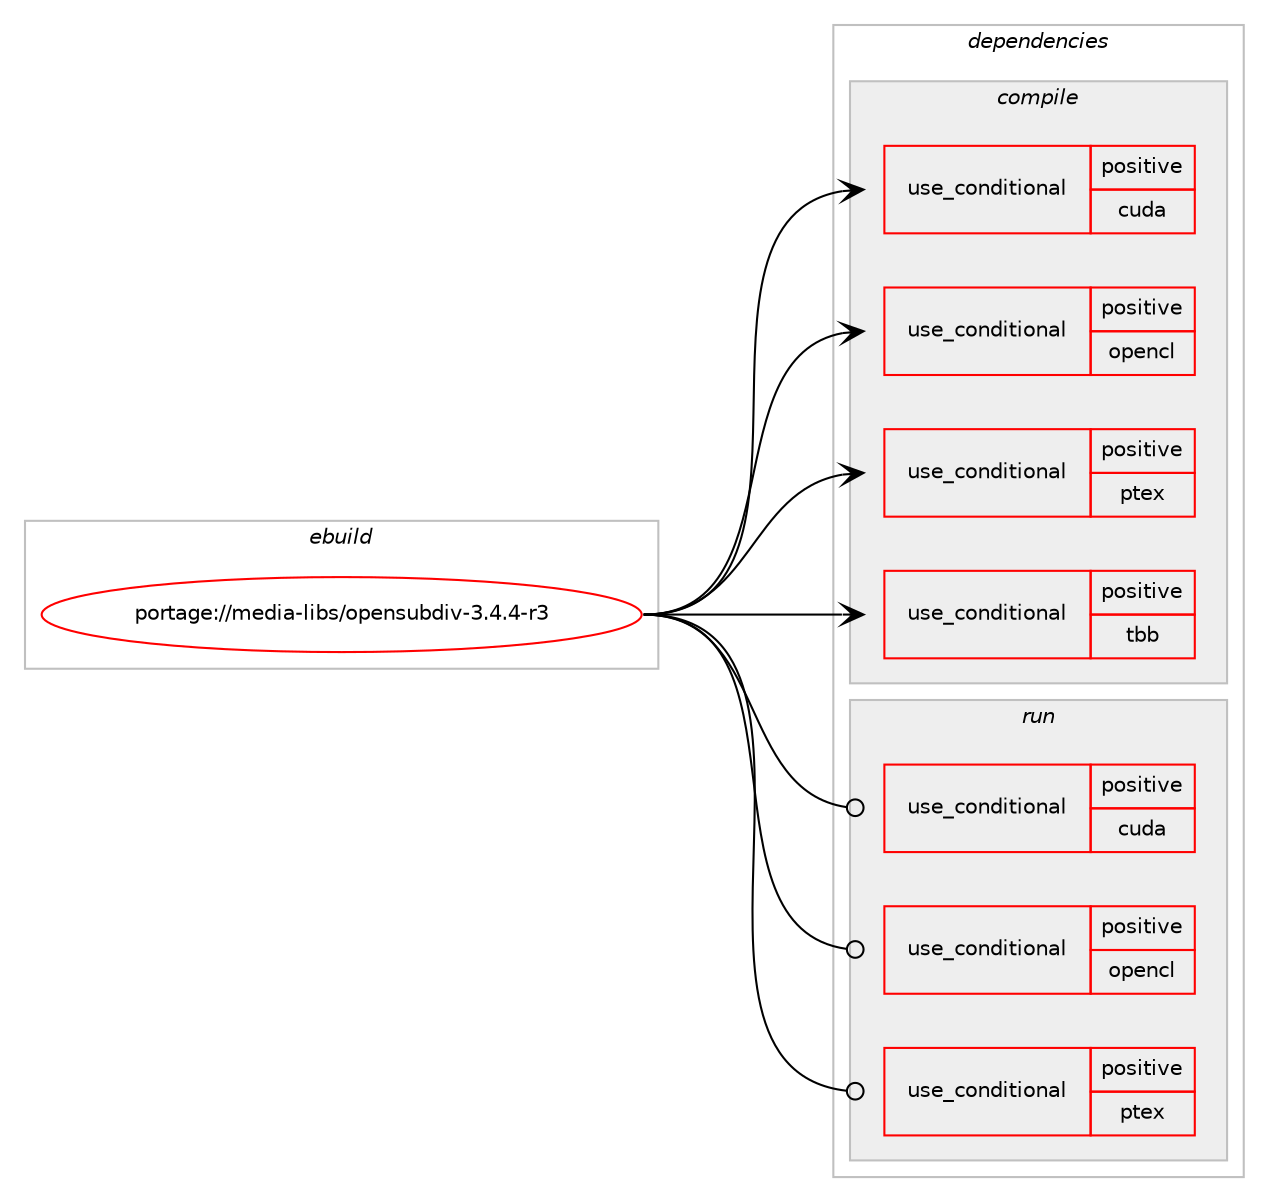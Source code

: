 digraph prolog {

# *************
# Graph options
# *************

newrank=true;
concentrate=true;
compound=true;
graph [rankdir=LR,fontname=Helvetica,fontsize=10,ranksep=1.5];#, ranksep=2.5, nodesep=0.2];
edge  [arrowhead=vee];
node  [fontname=Helvetica,fontsize=10];

# **********
# The ebuild
# **********

subgraph cluster_leftcol {
color=gray;
rank=same;
label=<<i>ebuild</i>>;
id [label="portage://media-libs/opensubdiv-3.4.4-r3", color=red, width=4, href="../media-libs/opensubdiv-3.4.4-r3.svg"];
}

# ****************
# The dependencies
# ****************

subgraph cluster_midcol {
color=gray;
label=<<i>dependencies</i>>;
subgraph cluster_compile {
fillcolor="#eeeeee";
style=filled;
label=<<i>compile</i>>;
subgraph cond75431 {
dependency158205 [label=<<TABLE BORDER="0" CELLBORDER="1" CELLSPACING="0" CELLPADDING="4"><TR><TD ROWSPAN="3" CELLPADDING="10">use_conditional</TD></TR><TR><TD>positive</TD></TR><TR><TD>cuda</TD></TR></TABLE>>, shape=none, color=red];
# *** BEGIN UNKNOWN DEPENDENCY TYPE (TODO) ***
# dependency158205 -> package_dependency(portage://media-libs/opensubdiv-3.4.4-r3,install,no,dev-util,nvidia-cuda-toolkit,none,[,,],any_different_slot,[])
# *** END UNKNOWN DEPENDENCY TYPE (TODO) ***

}
id:e -> dependency158205:w [weight=20,style="solid",arrowhead="vee"];
subgraph cond75432 {
dependency158206 [label=<<TABLE BORDER="0" CELLBORDER="1" CELLSPACING="0" CELLPADDING="4"><TR><TD ROWSPAN="3" CELLPADDING="10">use_conditional</TD></TR><TR><TD>positive</TD></TR><TR><TD>opencl</TD></TR></TABLE>>, shape=none, color=red];
# *** BEGIN UNKNOWN DEPENDENCY TYPE (TODO) ***
# dependency158206 -> package_dependency(portage://media-libs/opensubdiv-3.4.4-r3,install,no,virtual,opencl,none,[,,],[],[])
# *** END UNKNOWN DEPENDENCY TYPE (TODO) ***

}
id:e -> dependency158206:w [weight=20,style="solid",arrowhead="vee"];
subgraph cond75433 {
dependency158207 [label=<<TABLE BORDER="0" CELLBORDER="1" CELLSPACING="0" CELLPADDING="4"><TR><TD ROWSPAN="3" CELLPADDING="10">use_conditional</TD></TR><TR><TD>positive</TD></TR><TR><TD>ptex</TD></TR></TABLE>>, shape=none, color=red];
# *** BEGIN UNKNOWN DEPENDENCY TYPE (TODO) ***
# dependency158207 -> package_dependency(portage://media-libs/opensubdiv-3.4.4-r3,install,no,media-libs,ptex,none,[,,],[],[])
# *** END UNKNOWN DEPENDENCY TYPE (TODO) ***

}
id:e -> dependency158207:w [weight=20,style="solid",arrowhead="vee"];
subgraph cond75434 {
dependency158208 [label=<<TABLE BORDER="0" CELLBORDER="1" CELLSPACING="0" CELLPADDING="4"><TR><TD ROWSPAN="3" CELLPADDING="10">use_conditional</TD></TR><TR><TD>positive</TD></TR><TR><TD>tbb</TD></TR></TABLE>>, shape=none, color=red];
# *** BEGIN UNKNOWN DEPENDENCY TYPE (TODO) ***
# dependency158208 -> package_dependency(portage://media-libs/opensubdiv-3.4.4-r3,install,no,dev-cpp,tbb,none,[,,],any_same_slot,[])
# *** END UNKNOWN DEPENDENCY TYPE (TODO) ***

}
id:e -> dependency158208:w [weight=20,style="solid",arrowhead="vee"];
# *** BEGIN UNKNOWN DEPENDENCY TYPE (TODO) ***
# id -> package_dependency(portage://media-libs/opensubdiv-3.4.4-r3,install,no,media-libs,glew,none,[,,],any_same_slot,[])
# *** END UNKNOWN DEPENDENCY TYPE (TODO) ***

# *** BEGIN UNKNOWN DEPENDENCY TYPE (TODO) ***
# id -> package_dependency(portage://media-libs/opensubdiv-3.4.4-r3,install,no,media-libs,glfw,none,[,,],any_same_slot,[])
# *** END UNKNOWN DEPENDENCY TYPE (TODO) ***

# *** BEGIN UNKNOWN DEPENDENCY TYPE (TODO) ***
# id -> package_dependency(portage://media-libs/opensubdiv-3.4.4-r3,install,no,x11-libs,libXinerama,none,[,,],[],[])
# *** END UNKNOWN DEPENDENCY TYPE (TODO) ***

}
subgraph cluster_compileandrun {
fillcolor="#eeeeee";
style=filled;
label=<<i>compile and run</i>>;
}
subgraph cluster_run {
fillcolor="#eeeeee";
style=filled;
label=<<i>run</i>>;
subgraph cond75435 {
dependency158209 [label=<<TABLE BORDER="0" CELLBORDER="1" CELLSPACING="0" CELLPADDING="4"><TR><TD ROWSPAN="3" CELLPADDING="10">use_conditional</TD></TR><TR><TD>positive</TD></TR><TR><TD>cuda</TD></TR></TABLE>>, shape=none, color=red];
# *** BEGIN UNKNOWN DEPENDENCY TYPE (TODO) ***
# dependency158209 -> package_dependency(portage://media-libs/opensubdiv-3.4.4-r3,run,no,dev-util,nvidia-cuda-toolkit,none,[,,],any_different_slot,[])
# *** END UNKNOWN DEPENDENCY TYPE (TODO) ***

}
id:e -> dependency158209:w [weight=20,style="solid",arrowhead="odot"];
subgraph cond75436 {
dependency158210 [label=<<TABLE BORDER="0" CELLBORDER="1" CELLSPACING="0" CELLPADDING="4"><TR><TD ROWSPAN="3" CELLPADDING="10">use_conditional</TD></TR><TR><TD>positive</TD></TR><TR><TD>opencl</TD></TR></TABLE>>, shape=none, color=red];
# *** BEGIN UNKNOWN DEPENDENCY TYPE (TODO) ***
# dependency158210 -> package_dependency(portage://media-libs/opensubdiv-3.4.4-r3,run,no,virtual,opencl,none,[,,],[],[])
# *** END UNKNOWN DEPENDENCY TYPE (TODO) ***

}
id:e -> dependency158210:w [weight=20,style="solid",arrowhead="odot"];
subgraph cond75437 {
dependency158211 [label=<<TABLE BORDER="0" CELLBORDER="1" CELLSPACING="0" CELLPADDING="4"><TR><TD ROWSPAN="3" CELLPADDING="10">use_conditional</TD></TR><TR><TD>positive</TD></TR><TR><TD>ptex</TD></TR></TABLE>>, shape=none, color=red];
# *** BEGIN UNKNOWN DEPENDENCY TYPE (TODO) ***
# dependency158211 -> package_dependency(portage://media-libs/opensubdiv-3.4.4-r3,run,no,media-libs,ptex,none,[,,],[],[])
# *** END UNKNOWN DEPENDENCY TYPE (TODO) ***

}
id:e -> dependency158211:w [weight=20,style="solid",arrowhead="odot"];
# *** BEGIN UNKNOWN DEPENDENCY TYPE (TODO) ***
# id -> package_dependency(portage://media-libs/opensubdiv-3.4.4-r3,run,no,media-libs,glew,none,[,,],any_same_slot,[])
# *** END UNKNOWN DEPENDENCY TYPE (TODO) ***

# *** BEGIN UNKNOWN DEPENDENCY TYPE (TODO) ***
# id -> package_dependency(portage://media-libs/opensubdiv-3.4.4-r3,run,no,media-libs,glfw,none,[,,],any_same_slot,[])
# *** END UNKNOWN DEPENDENCY TYPE (TODO) ***

# *** BEGIN UNKNOWN DEPENDENCY TYPE (TODO) ***
# id -> package_dependency(portage://media-libs/opensubdiv-3.4.4-r3,run,no,x11-libs,libXinerama,none,[,,],[],[])
# *** END UNKNOWN DEPENDENCY TYPE (TODO) ***

}
}

# **************
# The candidates
# **************

subgraph cluster_choices {
rank=same;
color=gray;
label=<<i>candidates</i>>;

}

}
